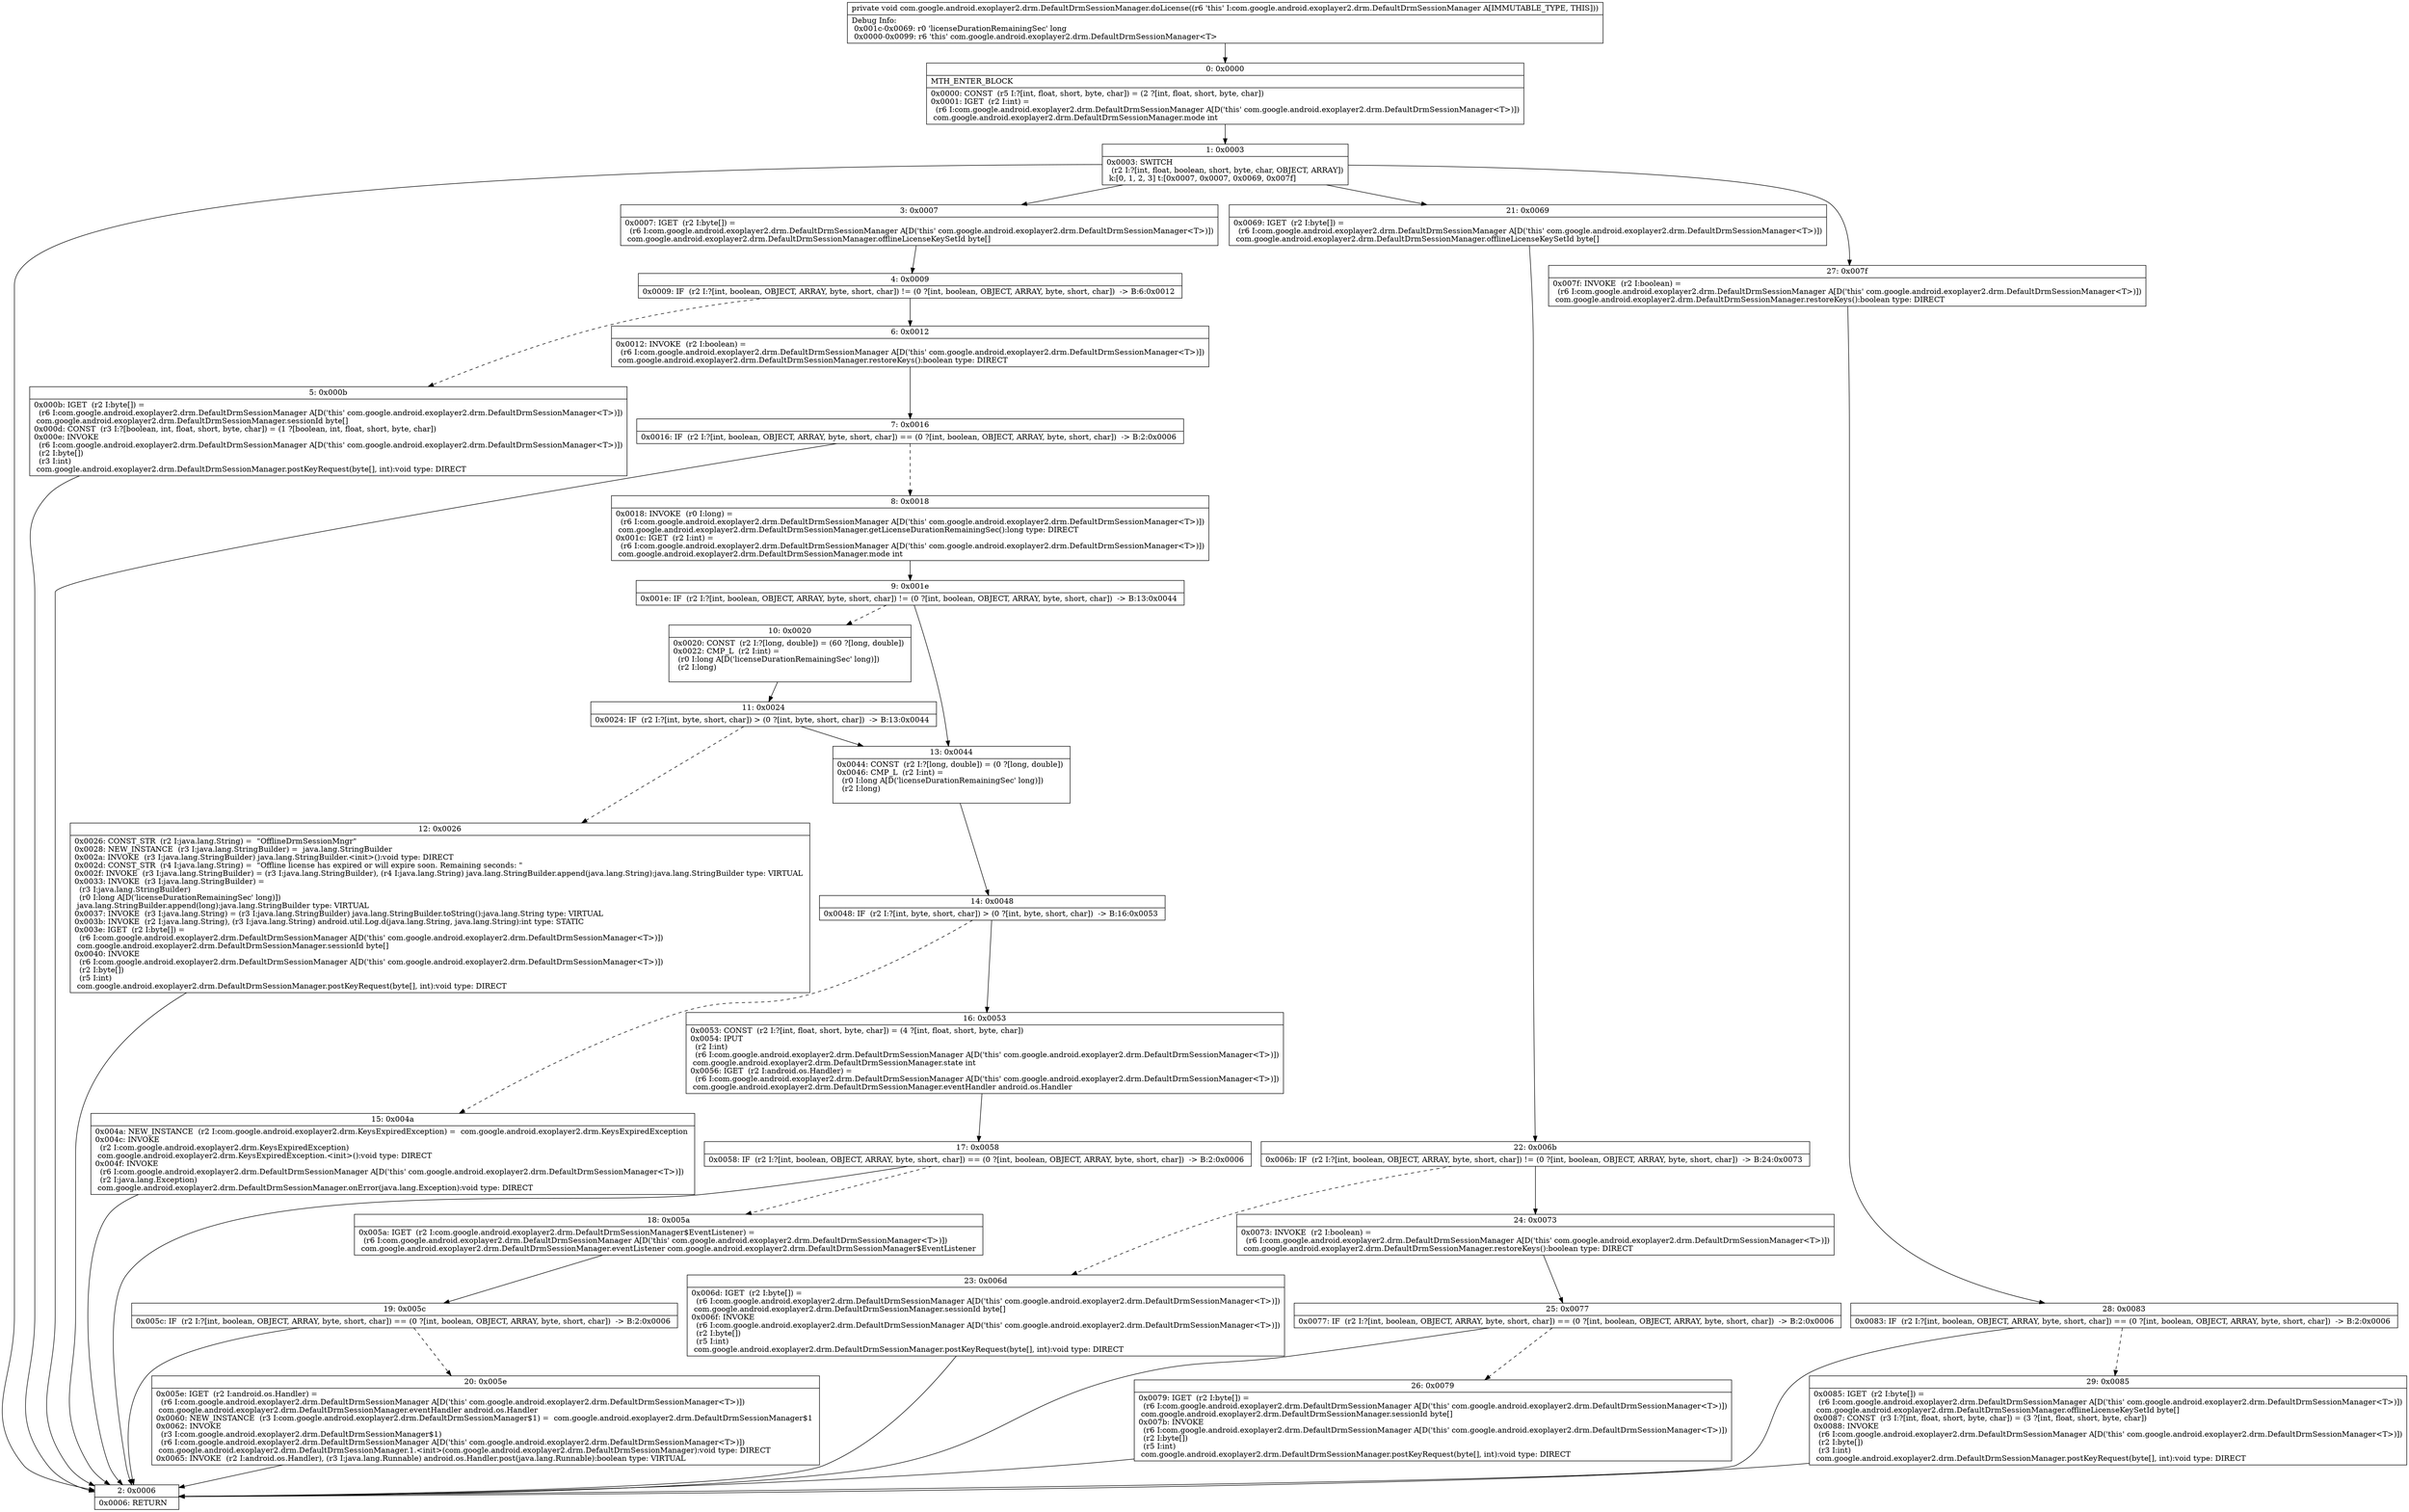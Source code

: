 digraph "CFG forcom.google.android.exoplayer2.drm.DefaultDrmSessionManager.doLicense()V" {
Node_0 [shape=record,label="{0\:\ 0x0000|MTH_ENTER_BLOCK\l|0x0000: CONST  (r5 I:?[int, float, short, byte, char]) = (2 ?[int, float, short, byte, char]) \l0x0001: IGET  (r2 I:int) = \l  (r6 I:com.google.android.exoplayer2.drm.DefaultDrmSessionManager A[D('this' com.google.android.exoplayer2.drm.DefaultDrmSessionManager\<T\>)])\l com.google.android.exoplayer2.drm.DefaultDrmSessionManager.mode int \l}"];
Node_1 [shape=record,label="{1\:\ 0x0003|0x0003: SWITCH  \l  (r2 I:?[int, float, boolean, short, byte, char, OBJECT, ARRAY])\l k:[0, 1, 2, 3] t:[0x0007, 0x0007, 0x0069, 0x007f] \l}"];
Node_2 [shape=record,label="{2\:\ 0x0006|0x0006: RETURN   \l}"];
Node_3 [shape=record,label="{3\:\ 0x0007|0x0007: IGET  (r2 I:byte[]) = \l  (r6 I:com.google.android.exoplayer2.drm.DefaultDrmSessionManager A[D('this' com.google.android.exoplayer2.drm.DefaultDrmSessionManager\<T\>)])\l com.google.android.exoplayer2.drm.DefaultDrmSessionManager.offlineLicenseKeySetId byte[] \l}"];
Node_4 [shape=record,label="{4\:\ 0x0009|0x0009: IF  (r2 I:?[int, boolean, OBJECT, ARRAY, byte, short, char]) != (0 ?[int, boolean, OBJECT, ARRAY, byte, short, char])  \-\> B:6:0x0012 \l}"];
Node_5 [shape=record,label="{5\:\ 0x000b|0x000b: IGET  (r2 I:byte[]) = \l  (r6 I:com.google.android.exoplayer2.drm.DefaultDrmSessionManager A[D('this' com.google.android.exoplayer2.drm.DefaultDrmSessionManager\<T\>)])\l com.google.android.exoplayer2.drm.DefaultDrmSessionManager.sessionId byte[] \l0x000d: CONST  (r3 I:?[boolean, int, float, short, byte, char]) = (1 ?[boolean, int, float, short, byte, char]) \l0x000e: INVOKE  \l  (r6 I:com.google.android.exoplayer2.drm.DefaultDrmSessionManager A[D('this' com.google.android.exoplayer2.drm.DefaultDrmSessionManager\<T\>)])\l  (r2 I:byte[])\l  (r3 I:int)\l com.google.android.exoplayer2.drm.DefaultDrmSessionManager.postKeyRequest(byte[], int):void type: DIRECT \l}"];
Node_6 [shape=record,label="{6\:\ 0x0012|0x0012: INVOKE  (r2 I:boolean) = \l  (r6 I:com.google.android.exoplayer2.drm.DefaultDrmSessionManager A[D('this' com.google.android.exoplayer2.drm.DefaultDrmSessionManager\<T\>)])\l com.google.android.exoplayer2.drm.DefaultDrmSessionManager.restoreKeys():boolean type: DIRECT \l}"];
Node_7 [shape=record,label="{7\:\ 0x0016|0x0016: IF  (r2 I:?[int, boolean, OBJECT, ARRAY, byte, short, char]) == (0 ?[int, boolean, OBJECT, ARRAY, byte, short, char])  \-\> B:2:0x0006 \l}"];
Node_8 [shape=record,label="{8\:\ 0x0018|0x0018: INVOKE  (r0 I:long) = \l  (r6 I:com.google.android.exoplayer2.drm.DefaultDrmSessionManager A[D('this' com.google.android.exoplayer2.drm.DefaultDrmSessionManager\<T\>)])\l com.google.android.exoplayer2.drm.DefaultDrmSessionManager.getLicenseDurationRemainingSec():long type: DIRECT \l0x001c: IGET  (r2 I:int) = \l  (r6 I:com.google.android.exoplayer2.drm.DefaultDrmSessionManager A[D('this' com.google.android.exoplayer2.drm.DefaultDrmSessionManager\<T\>)])\l com.google.android.exoplayer2.drm.DefaultDrmSessionManager.mode int \l}"];
Node_9 [shape=record,label="{9\:\ 0x001e|0x001e: IF  (r2 I:?[int, boolean, OBJECT, ARRAY, byte, short, char]) != (0 ?[int, boolean, OBJECT, ARRAY, byte, short, char])  \-\> B:13:0x0044 \l}"];
Node_10 [shape=record,label="{10\:\ 0x0020|0x0020: CONST  (r2 I:?[long, double]) = (60 ?[long, double]) \l0x0022: CMP_L  (r2 I:int) = \l  (r0 I:long A[D('licenseDurationRemainingSec' long)])\l  (r2 I:long)\l \l}"];
Node_11 [shape=record,label="{11\:\ 0x0024|0x0024: IF  (r2 I:?[int, byte, short, char]) \> (0 ?[int, byte, short, char])  \-\> B:13:0x0044 \l}"];
Node_12 [shape=record,label="{12\:\ 0x0026|0x0026: CONST_STR  (r2 I:java.lang.String) =  \"OfflineDrmSessionMngr\" \l0x0028: NEW_INSTANCE  (r3 I:java.lang.StringBuilder) =  java.lang.StringBuilder \l0x002a: INVOKE  (r3 I:java.lang.StringBuilder) java.lang.StringBuilder.\<init\>():void type: DIRECT \l0x002d: CONST_STR  (r4 I:java.lang.String) =  \"Offline license has expired or will expire soon. Remaining seconds: \" \l0x002f: INVOKE  (r3 I:java.lang.StringBuilder) = (r3 I:java.lang.StringBuilder), (r4 I:java.lang.String) java.lang.StringBuilder.append(java.lang.String):java.lang.StringBuilder type: VIRTUAL \l0x0033: INVOKE  (r3 I:java.lang.StringBuilder) = \l  (r3 I:java.lang.StringBuilder)\l  (r0 I:long A[D('licenseDurationRemainingSec' long)])\l java.lang.StringBuilder.append(long):java.lang.StringBuilder type: VIRTUAL \l0x0037: INVOKE  (r3 I:java.lang.String) = (r3 I:java.lang.StringBuilder) java.lang.StringBuilder.toString():java.lang.String type: VIRTUAL \l0x003b: INVOKE  (r2 I:java.lang.String), (r3 I:java.lang.String) android.util.Log.d(java.lang.String, java.lang.String):int type: STATIC \l0x003e: IGET  (r2 I:byte[]) = \l  (r6 I:com.google.android.exoplayer2.drm.DefaultDrmSessionManager A[D('this' com.google.android.exoplayer2.drm.DefaultDrmSessionManager\<T\>)])\l com.google.android.exoplayer2.drm.DefaultDrmSessionManager.sessionId byte[] \l0x0040: INVOKE  \l  (r6 I:com.google.android.exoplayer2.drm.DefaultDrmSessionManager A[D('this' com.google.android.exoplayer2.drm.DefaultDrmSessionManager\<T\>)])\l  (r2 I:byte[])\l  (r5 I:int)\l com.google.android.exoplayer2.drm.DefaultDrmSessionManager.postKeyRequest(byte[], int):void type: DIRECT \l}"];
Node_13 [shape=record,label="{13\:\ 0x0044|0x0044: CONST  (r2 I:?[long, double]) = (0 ?[long, double]) \l0x0046: CMP_L  (r2 I:int) = \l  (r0 I:long A[D('licenseDurationRemainingSec' long)])\l  (r2 I:long)\l \l}"];
Node_14 [shape=record,label="{14\:\ 0x0048|0x0048: IF  (r2 I:?[int, byte, short, char]) \> (0 ?[int, byte, short, char])  \-\> B:16:0x0053 \l}"];
Node_15 [shape=record,label="{15\:\ 0x004a|0x004a: NEW_INSTANCE  (r2 I:com.google.android.exoplayer2.drm.KeysExpiredException) =  com.google.android.exoplayer2.drm.KeysExpiredException \l0x004c: INVOKE  \l  (r2 I:com.google.android.exoplayer2.drm.KeysExpiredException)\l com.google.android.exoplayer2.drm.KeysExpiredException.\<init\>():void type: DIRECT \l0x004f: INVOKE  \l  (r6 I:com.google.android.exoplayer2.drm.DefaultDrmSessionManager A[D('this' com.google.android.exoplayer2.drm.DefaultDrmSessionManager\<T\>)])\l  (r2 I:java.lang.Exception)\l com.google.android.exoplayer2.drm.DefaultDrmSessionManager.onError(java.lang.Exception):void type: DIRECT \l}"];
Node_16 [shape=record,label="{16\:\ 0x0053|0x0053: CONST  (r2 I:?[int, float, short, byte, char]) = (4 ?[int, float, short, byte, char]) \l0x0054: IPUT  \l  (r2 I:int)\l  (r6 I:com.google.android.exoplayer2.drm.DefaultDrmSessionManager A[D('this' com.google.android.exoplayer2.drm.DefaultDrmSessionManager\<T\>)])\l com.google.android.exoplayer2.drm.DefaultDrmSessionManager.state int \l0x0056: IGET  (r2 I:android.os.Handler) = \l  (r6 I:com.google.android.exoplayer2.drm.DefaultDrmSessionManager A[D('this' com.google.android.exoplayer2.drm.DefaultDrmSessionManager\<T\>)])\l com.google.android.exoplayer2.drm.DefaultDrmSessionManager.eventHandler android.os.Handler \l}"];
Node_17 [shape=record,label="{17\:\ 0x0058|0x0058: IF  (r2 I:?[int, boolean, OBJECT, ARRAY, byte, short, char]) == (0 ?[int, boolean, OBJECT, ARRAY, byte, short, char])  \-\> B:2:0x0006 \l}"];
Node_18 [shape=record,label="{18\:\ 0x005a|0x005a: IGET  (r2 I:com.google.android.exoplayer2.drm.DefaultDrmSessionManager$EventListener) = \l  (r6 I:com.google.android.exoplayer2.drm.DefaultDrmSessionManager A[D('this' com.google.android.exoplayer2.drm.DefaultDrmSessionManager\<T\>)])\l com.google.android.exoplayer2.drm.DefaultDrmSessionManager.eventListener com.google.android.exoplayer2.drm.DefaultDrmSessionManager$EventListener \l}"];
Node_19 [shape=record,label="{19\:\ 0x005c|0x005c: IF  (r2 I:?[int, boolean, OBJECT, ARRAY, byte, short, char]) == (0 ?[int, boolean, OBJECT, ARRAY, byte, short, char])  \-\> B:2:0x0006 \l}"];
Node_20 [shape=record,label="{20\:\ 0x005e|0x005e: IGET  (r2 I:android.os.Handler) = \l  (r6 I:com.google.android.exoplayer2.drm.DefaultDrmSessionManager A[D('this' com.google.android.exoplayer2.drm.DefaultDrmSessionManager\<T\>)])\l com.google.android.exoplayer2.drm.DefaultDrmSessionManager.eventHandler android.os.Handler \l0x0060: NEW_INSTANCE  (r3 I:com.google.android.exoplayer2.drm.DefaultDrmSessionManager$1) =  com.google.android.exoplayer2.drm.DefaultDrmSessionManager$1 \l0x0062: INVOKE  \l  (r3 I:com.google.android.exoplayer2.drm.DefaultDrmSessionManager$1)\l  (r6 I:com.google.android.exoplayer2.drm.DefaultDrmSessionManager A[D('this' com.google.android.exoplayer2.drm.DefaultDrmSessionManager\<T\>)])\l com.google.android.exoplayer2.drm.DefaultDrmSessionManager.1.\<init\>(com.google.android.exoplayer2.drm.DefaultDrmSessionManager):void type: DIRECT \l0x0065: INVOKE  (r2 I:android.os.Handler), (r3 I:java.lang.Runnable) android.os.Handler.post(java.lang.Runnable):boolean type: VIRTUAL \l}"];
Node_21 [shape=record,label="{21\:\ 0x0069|0x0069: IGET  (r2 I:byte[]) = \l  (r6 I:com.google.android.exoplayer2.drm.DefaultDrmSessionManager A[D('this' com.google.android.exoplayer2.drm.DefaultDrmSessionManager\<T\>)])\l com.google.android.exoplayer2.drm.DefaultDrmSessionManager.offlineLicenseKeySetId byte[] \l}"];
Node_22 [shape=record,label="{22\:\ 0x006b|0x006b: IF  (r2 I:?[int, boolean, OBJECT, ARRAY, byte, short, char]) != (0 ?[int, boolean, OBJECT, ARRAY, byte, short, char])  \-\> B:24:0x0073 \l}"];
Node_23 [shape=record,label="{23\:\ 0x006d|0x006d: IGET  (r2 I:byte[]) = \l  (r6 I:com.google.android.exoplayer2.drm.DefaultDrmSessionManager A[D('this' com.google.android.exoplayer2.drm.DefaultDrmSessionManager\<T\>)])\l com.google.android.exoplayer2.drm.DefaultDrmSessionManager.sessionId byte[] \l0x006f: INVOKE  \l  (r6 I:com.google.android.exoplayer2.drm.DefaultDrmSessionManager A[D('this' com.google.android.exoplayer2.drm.DefaultDrmSessionManager\<T\>)])\l  (r2 I:byte[])\l  (r5 I:int)\l com.google.android.exoplayer2.drm.DefaultDrmSessionManager.postKeyRequest(byte[], int):void type: DIRECT \l}"];
Node_24 [shape=record,label="{24\:\ 0x0073|0x0073: INVOKE  (r2 I:boolean) = \l  (r6 I:com.google.android.exoplayer2.drm.DefaultDrmSessionManager A[D('this' com.google.android.exoplayer2.drm.DefaultDrmSessionManager\<T\>)])\l com.google.android.exoplayer2.drm.DefaultDrmSessionManager.restoreKeys():boolean type: DIRECT \l}"];
Node_25 [shape=record,label="{25\:\ 0x0077|0x0077: IF  (r2 I:?[int, boolean, OBJECT, ARRAY, byte, short, char]) == (0 ?[int, boolean, OBJECT, ARRAY, byte, short, char])  \-\> B:2:0x0006 \l}"];
Node_26 [shape=record,label="{26\:\ 0x0079|0x0079: IGET  (r2 I:byte[]) = \l  (r6 I:com.google.android.exoplayer2.drm.DefaultDrmSessionManager A[D('this' com.google.android.exoplayer2.drm.DefaultDrmSessionManager\<T\>)])\l com.google.android.exoplayer2.drm.DefaultDrmSessionManager.sessionId byte[] \l0x007b: INVOKE  \l  (r6 I:com.google.android.exoplayer2.drm.DefaultDrmSessionManager A[D('this' com.google.android.exoplayer2.drm.DefaultDrmSessionManager\<T\>)])\l  (r2 I:byte[])\l  (r5 I:int)\l com.google.android.exoplayer2.drm.DefaultDrmSessionManager.postKeyRequest(byte[], int):void type: DIRECT \l}"];
Node_27 [shape=record,label="{27\:\ 0x007f|0x007f: INVOKE  (r2 I:boolean) = \l  (r6 I:com.google.android.exoplayer2.drm.DefaultDrmSessionManager A[D('this' com.google.android.exoplayer2.drm.DefaultDrmSessionManager\<T\>)])\l com.google.android.exoplayer2.drm.DefaultDrmSessionManager.restoreKeys():boolean type: DIRECT \l}"];
Node_28 [shape=record,label="{28\:\ 0x0083|0x0083: IF  (r2 I:?[int, boolean, OBJECT, ARRAY, byte, short, char]) == (0 ?[int, boolean, OBJECT, ARRAY, byte, short, char])  \-\> B:2:0x0006 \l}"];
Node_29 [shape=record,label="{29\:\ 0x0085|0x0085: IGET  (r2 I:byte[]) = \l  (r6 I:com.google.android.exoplayer2.drm.DefaultDrmSessionManager A[D('this' com.google.android.exoplayer2.drm.DefaultDrmSessionManager\<T\>)])\l com.google.android.exoplayer2.drm.DefaultDrmSessionManager.offlineLicenseKeySetId byte[] \l0x0087: CONST  (r3 I:?[int, float, short, byte, char]) = (3 ?[int, float, short, byte, char]) \l0x0088: INVOKE  \l  (r6 I:com.google.android.exoplayer2.drm.DefaultDrmSessionManager A[D('this' com.google.android.exoplayer2.drm.DefaultDrmSessionManager\<T\>)])\l  (r2 I:byte[])\l  (r3 I:int)\l com.google.android.exoplayer2.drm.DefaultDrmSessionManager.postKeyRequest(byte[], int):void type: DIRECT \l}"];
MethodNode[shape=record,label="{private void com.google.android.exoplayer2.drm.DefaultDrmSessionManager.doLicense((r6 'this' I:com.google.android.exoplayer2.drm.DefaultDrmSessionManager A[IMMUTABLE_TYPE, THIS]))  | Debug Info:\l  0x001c\-0x0069: r0 'licenseDurationRemainingSec' long\l  0x0000\-0x0099: r6 'this' com.google.android.exoplayer2.drm.DefaultDrmSessionManager\<T\>\l}"];
MethodNode -> Node_0;
Node_0 -> Node_1;
Node_1 -> Node_2;
Node_1 -> Node_3;
Node_1 -> Node_21;
Node_1 -> Node_27;
Node_3 -> Node_4;
Node_4 -> Node_5[style=dashed];
Node_4 -> Node_6;
Node_5 -> Node_2;
Node_6 -> Node_7;
Node_7 -> Node_2;
Node_7 -> Node_8[style=dashed];
Node_8 -> Node_9;
Node_9 -> Node_10[style=dashed];
Node_9 -> Node_13;
Node_10 -> Node_11;
Node_11 -> Node_12[style=dashed];
Node_11 -> Node_13;
Node_12 -> Node_2;
Node_13 -> Node_14;
Node_14 -> Node_15[style=dashed];
Node_14 -> Node_16;
Node_15 -> Node_2;
Node_16 -> Node_17;
Node_17 -> Node_2;
Node_17 -> Node_18[style=dashed];
Node_18 -> Node_19;
Node_19 -> Node_2;
Node_19 -> Node_20[style=dashed];
Node_20 -> Node_2;
Node_21 -> Node_22;
Node_22 -> Node_23[style=dashed];
Node_22 -> Node_24;
Node_23 -> Node_2;
Node_24 -> Node_25;
Node_25 -> Node_2;
Node_25 -> Node_26[style=dashed];
Node_26 -> Node_2;
Node_27 -> Node_28;
Node_28 -> Node_2;
Node_28 -> Node_29[style=dashed];
Node_29 -> Node_2;
}

